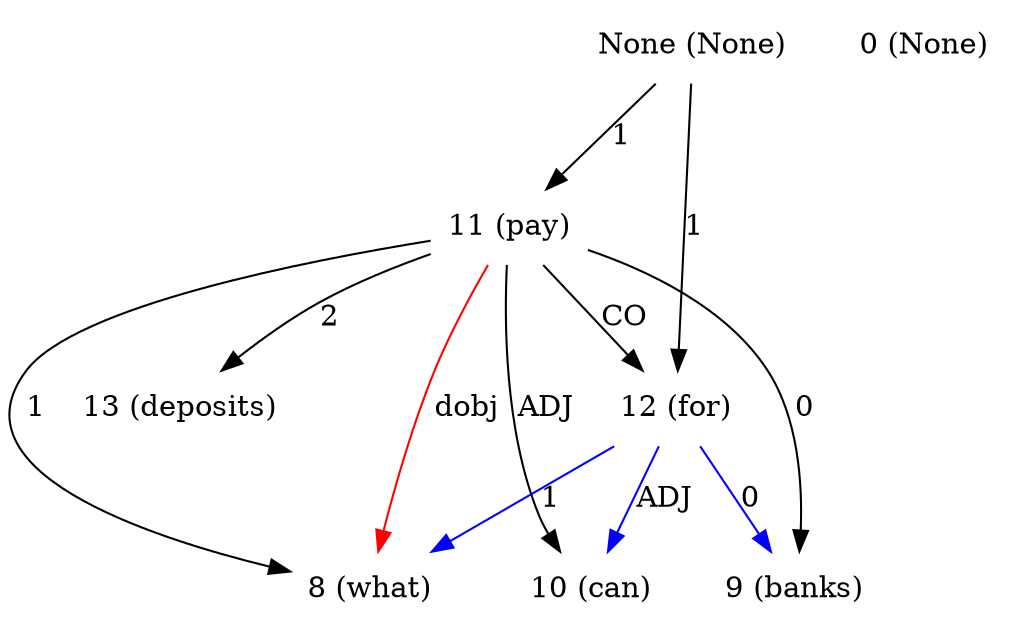 digraph G{
edge [dir=forward]
node [shape=plaintext]

None [label="None (None)"]
None -> 11 [label="1"]
None -> 12 [label="1"]
0 [label="0 (None)"]
8 [label="8 (what)"]
11 -> 8 [label="dobj", color="red"]
9 [label="9 (banks)"]
10 [label="10 (can)"]
11 [label="11 (pay)"]
11 -> 8 [label="1"]
11 -> 9 [label="0"]
11 -> 12 [label="CO"]
11 -> 13 [label="2"]
11 -> 10 [label="ADJ"]
12 [label="12 (for)"]
12 -> 8 [label="1", color="blue"]
12 -> 9 [label="0", color="blue"]
12 -> 10 [label="ADJ", color="blue"]
13 [label="13 (deposits)"]
}
